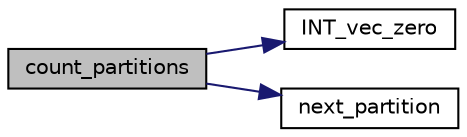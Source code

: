 digraph "count_partitions"
{
  edge [fontname="Helvetica",fontsize="10",labelfontname="Helvetica",labelfontsize="10"];
  node [fontname="Helvetica",fontsize="10",shape=record];
  rankdir="LR";
  Node0 [label="count_partitions",height=0.2,width=0.4,color="black", fillcolor="grey75", style="filled", fontcolor="black"];
  Node0 -> Node1 [color="midnightblue",fontsize="10",style="solid",fontname="Helvetica"];
  Node1 [label="INT_vec_zero",height=0.2,width=0.4,color="black", fillcolor="white", style="filled",URL="$df/dbf/sajeeb_8_c.html#aa8c9c7977203577026080f546fe4980f"];
  Node0 -> Node2 [color="midnightblue",fontsize="10",style="solid",fontname="Helvetica"];
  Node2 [label="next_partition",height=0.2,width=0.4,color="black", fillcolor="white", style="filled",URL="$d7/de5/conjugacy__classes__sym__n_8_c.html#a1cc81054807e5c72ff35f4b82ff48fcb"];
}
